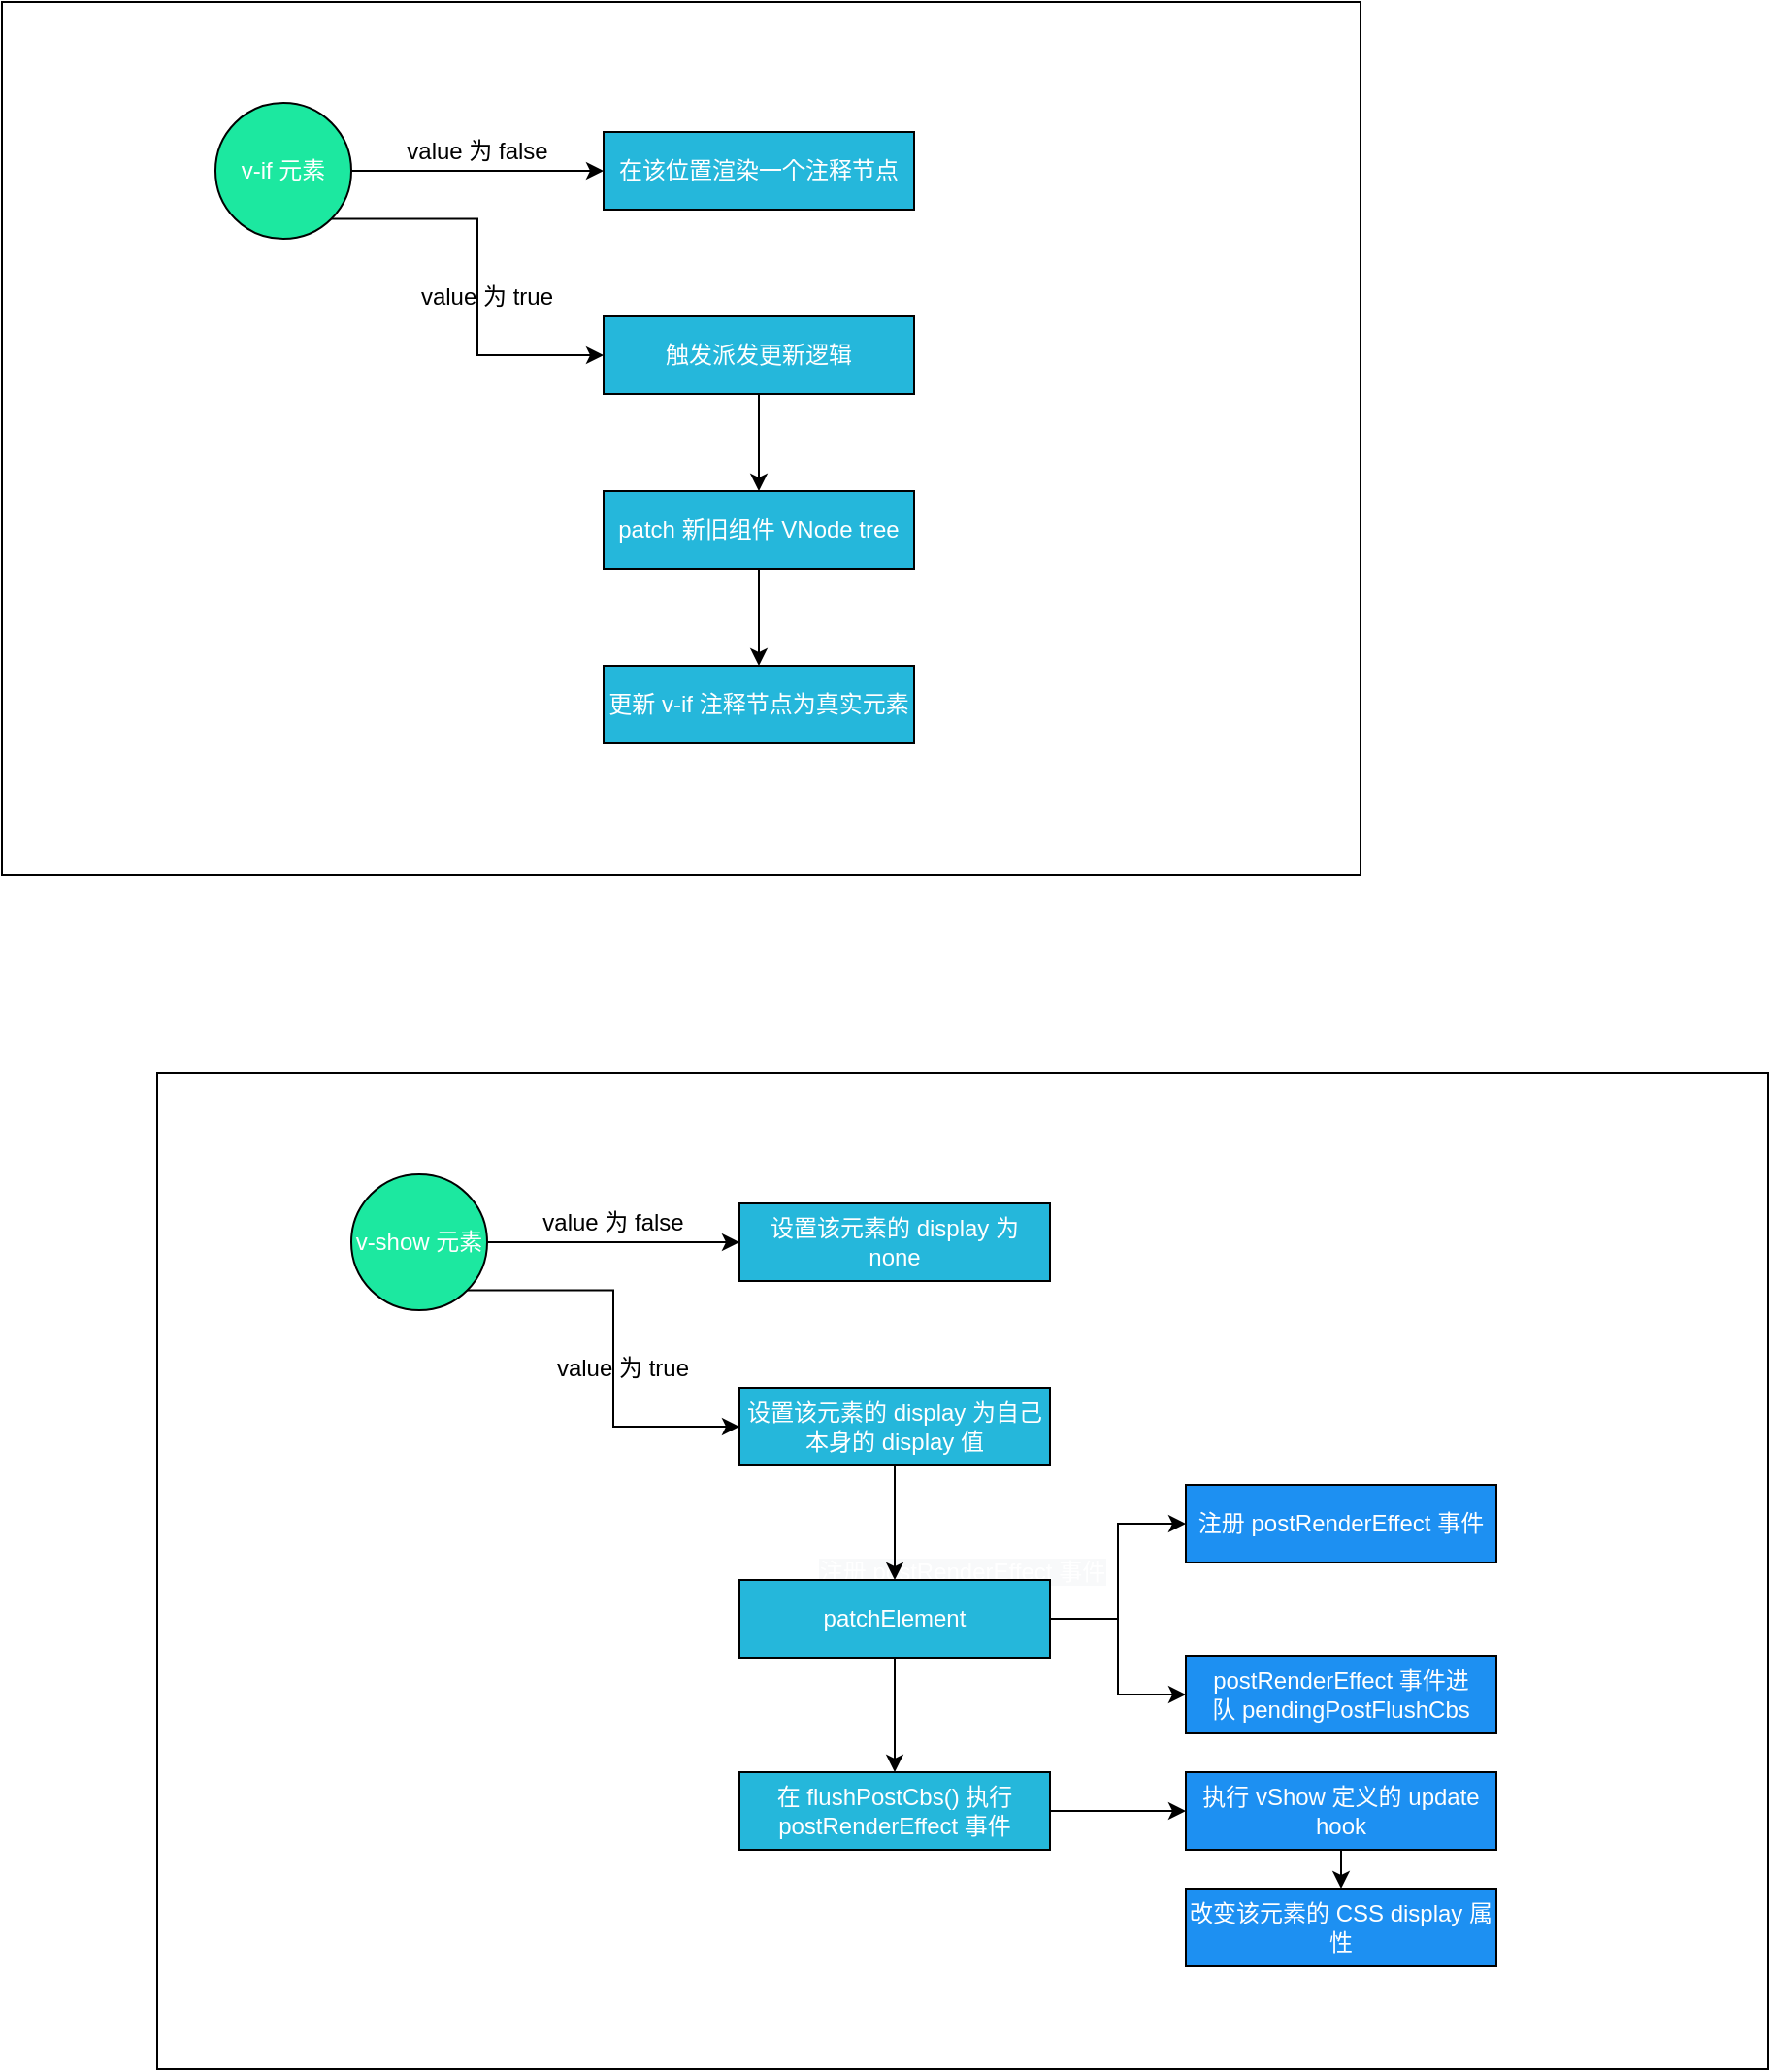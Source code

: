 <mxfile version="14.1.9" type="github">
  <diagram id="G8IOe3fFn5Yi41fyP5FS" name="Page-1">
    <mxGraphModel dx="946" dy="495" grid="1" gridSize="10" guides="1" tooltips="1" connect="1" arrows="1" fold="1" page="1" pageScale="1" pageWidth="3300" pageHeight="4681" math="0" shadow="0">
      <root>
        <mxCell id="0" />
        <mxCell id="1" parent="0" />
        <mxCell id="hGmQoQcTLZ2Bbh7eDq9u-1" value="" style="rounded=0;whiteSpace=wrap;html=1;" vertex="1" parent="1">
          <mxGeometry x="30" y="168" width="700" height="450" as="geometry" />
        </mxCell>
        <mxCell id="hGmQoQcTLZ2Bbh7eDq9u-11" style="edgeStyle=orthogonalEdgeStyle;rounded=0;orthogonalLoop=1;jettySize=auto;html=1;exitX=1;exitY=1;exitDx=0;exitDy=0;entryX=0;entryY=0.5;entryDx=0;entryDy=0;" edge="1" parent="1" source="hGmQoQcTLZ2Bbh7eDq9u-2" target="hGmQoQcTLZ2Bbh7eDq9u-7">
          <mxGeometry relative="1" as="geometry" />
        </mxCell>
        <mxCell id="hGmQoQcTLZ2Bbh7eDq9u-2" value="&lt;font color=&quot;#ffffff&quot;&gt;v-if 元素&lt;/font&gt;" style="ellipse;whiteSpace=wrap;html=1;aspect=fixed;fillColor=#1CE8A0;" vertex="1" parent="1">
          <mxGeometry x="140" y="220" width="70" height="70" as="geometry" />
        </mxCell>
        <mxCell id="hGmQoQcTLZ2Bbh7eDq9u-3" value="&lt;font color=&quot;#ffffff&quot;&gt;在该位置渲染一个注释节点&lt;/font&gt;" style="rounded=0;whiteSpace=wrap;html=1;fillColor=#25B7DB;" vertex="1" parent="1">
          <mxGeometry x="340" y="235" width="160" height="40" as="geometry" />
        </mxCell>
        <mxCell id="hGmQoQcTLZ2Bbh7eDq9u-4" value="" style="endArrow=classic;html=1;exitX=1;exitY=0.5;exitDx=0;exitDy=0;" edge="1" parent="1" source="hGmQoQcTLZ2Bbh7eDq9u-2" target="hGmQoQcTLZ2Bbh7eDq9u-3">
          <mxGeometry width="50" height="50" relative="1" as="geometry">
            <mxPoint x="250" y="285" as="sourcePoint" />
            <mxPoint x="300" y="235" as="targetPoint" />
          </mxGeometry>
        </mxCell>
        <mxCell id="hGmQoQcTLZ2Bbh7eDq9u-5" value="value 为 false" style="text;html=1;strokeColor=none;fillColor=none;align=center;verticalAlign=middle;whiteSpace=wrap;rounded=0;" vertex="1" parent="1">
          <mxGeometry x="230" y="240" width="90" height="10" as="geometry" />
        </mxCell>
        <mxCell id="hGmQoQcTLZ2Bbh7eDq9u-10" style="edgeStyle=orthogonalEdgeStyle;rounded=0;orthogonalLoop=1;jettySize=auto;html=1;exitX=0.5;exitY=1;exitDx=0;exitDy=0;entryX=0.5;entryY=0;entryDx=0;entryDy=0;" edge="1" parent="1" source="hGmQoQcTLZ2Bbh7eDq9u-7" target="hGmQoQcTLZ2Bbh7eDq9u-9">
          <mxGeometry relative="1" as="geometry" />
        </mxCell>
        <mxCell id="hGmQoQcTLZ2Bbh7eDq9u-7" value="&lt;font color=&quot;#ffffff&quot;&gt;触发派发更新逻辑&lt;/font&gt;" style="rounded=0;whiteSpace=wrap;html=1;fillColor=#25B7DB;" vertex="1" parent="1">
          <mxGeometry x="340" y="330" width="160" height="40" as="geometry" />
        </mxCell>
        <mxCell id="hGmQoQcTLZ2Bbh7eDq9u-8" value="value 为 true" style="text;html=1;strokeColor=none;fillColor=none;align=center;verticalAlign=middle;whiteSpace=wrap;rounded=0;" vertex="1" parent="1">
          <mxGeometry x="240" y="310" width="80" height="20" as="geometry" />
        </mxCell>
        <mxCell id="hGmQoQcTLZ2Bbh7eDq9u-13" style="edgeStyle=orthogonalEdgeStyle;rounded=0;orthogonalLoop=1;jettySize=auto;html=1;exitX=0.5;exitY=1;exitDx=0;exitDy=0;entryX=0.5;entryY=0;entryDx=0;entryDy=0;" edge="1" parent="1" source="hGmQoQcTLZ2Bbh7eDq9u-9" target="hGmQoQcTLZ2Bbh7eDq9u-12">
          <mxGeometry relative="1" as="geometry" />
        </mxCell>
        <mxCell id="hGmQoQcTLZ2Bbh7eDq9u-9" value="&lt;font color=&quot;#ffffff&quot;&gt;patch 新旧组件 VNode tree&lt;/font&gt;" style="rounded=0;whiteSpace=wrap;html=1;fillColor=#25B7DB;" vertex="1" parent="1">
          <mxGeometry x="340" y="420" width="160" height="40" as="geometry" />
        </mxCell>
        <mxCell id="hGmQoQcTLZ2Bbh7eDq9u-12" value="&lt;font color=&quot;#ffffff&quot;&gt;更新 v-if 注释节点为真实元素&lt;/font&gt;" style="rounded=0;whiteSpace=wrap;html=1;fillColor=#25B7DB;" vertex="1" parent="1">
          <mxGeometry x="340" y="510" width="160" height="40" as="geometry" />
        </mxCell>
        <mxCell id="hGmQoQcTLZ2Bbh7eDq9u-15" value="&lt;meta charset=&quot;utf-8&quot;&gt;&lt;span style=&quot;color: rgb(255, 255, 255); font-family: helvetica; font-size: 12px; font-style: normal; font-weight: 400; letter-spacing: normal; text-align: center; text-indent: 0px; text-transform: none; word-spacing: 0px; background-color: rgb(248, 249, 250); display: inline; float: none;&quot;&gt;注册 postRenderEffect 事件&lt;/span&gt;" style="rounded=0;whiteSpace=wrap;html=1;" vertex="1" parent="1">
          <mxGeometry x="110" y="720" width="830" height="513" as="geometry" />
        </mxCell>
        <mxCell id="hGmQoQcTLZ2Bbh7eDq9u-16" style="edgeStyle=orthogonalEdgeStyle;rounded=0;orthogonalLoop=1;jettySize=auto;html=1;exitX=1;exitY=1;exitDx=0;exitDy=0;entryX=0;entryY=0.5;entryDx=0;entryDy=0;" edge="1" parent="1" source="hGmQoQcTLZ2Bbh7eDq9u-17" target="hGmQoQcTLZ2Bbh7eDq9u-22">
          <mxGeometry relative="1" as="geometry" />
        </mxCell>
        <mxCell id="hGmQoQcTLZ2Bbh7eDq9u-17" value="&lt;font color=&quot;#ffffff&quot;&gt;v-show 元素&lt;/font&gt;" style="ellipse;whiteSpace=wrap;html=1;aspect=fixed;fillColor=#1CE8A0;" vertex="1" parent="1">
          <mxGeometry x="210" y="772" width="70" height="70" as="geometry" />
        </mxCell>
        <mxCell id="hGmQoQcTLZ2Bbh7eDq9u-18" value="&lt;font color=&quot;#ffffff&quot;&gt;设置该元素的 display 为 none&lt;/font&gt;" style="rounded=0;whiteSpace=wrap;html=1;fillColor=#25B7DB;" vertex="1" parent="1">
          <mxGeometry x="410" y="787" width="160" height="40" as="geometry" />
        </mxCell>
        <mxCell id="hGmQoQcTLZ2Bbh7eDq9u-19" value="" style="endArrow=classic;html=1;exitX=1;exitY=0.5;exitDx=0;exitDy=0;" edge="1" parent="1" source="hGmQoQcTLZ2Bbh7eDq9u-17" target="hGmQoQcTLZ2Bbh7eDq9u-18">
          <mxGeometry width="50" height="50" relative="1" as="geometry">
            <mxPoint x="320" y="837" as="sourcePoint" />
            <mxPoint x="370" y="787" as="targetPoint" />
          </mxGeometry>
        </mxCell>
        <mxCell id="hGmQoQcTLZ2Bbh7eDq9u-20" value="value 为 false" style="text;html=1;strokeColor=none;fillColor=none;align=center;verticalAlign=middle;whiteSpace=wrap;rounded=0;" vertex="1" parent="1">
          <mxGeometry x="300" y="792" width="90" height="10" as="geometry" />
        </mxCell>
        <mxCell id="hGmQoQcTLZ2Bbh7eDq9u-21" style="edgeStyle=orthogonalEdgeStyle;rounded=0;orthogonalLoop=1;jettySize=auto;html=1;exitX=0.5;exitY=1;exitDx=0;exitDy=0;entryX=0.5;entryY=0;entryDx=0;entryDy=0;" edge="1" parent="1" source="hGmQoQcTLZ2Bbh7eDq9u-22" target="hGmQoQcTLZ2Bbh7eDq9u-25">
          <mxGeometry relative="1" as="geometry" />
        </mxCell>
        <mxCell id="hGmQoQcTLZ2Bbh7eDq9u-22" value="&lt;font color=&quot;#ffffff&quot;&gt;设置该元素的 display 为自己本身的 display 值&lt;/font&gt;" style="rounded=0;whiteSpace=wrap;html=1;fillColor=#25B7DB;" vertex="1" parent="1">
          <mxGeometry x="410" y="882" width="160" height="40" as="geometry" />
        </mxCell>
        <mxCell id="hGmQoQcTLZ2Bbh7eDq9u-23" value="value 为 true" style="text;html=1;strokeColor=none;fillColor=none;align=center;verticalAlign=middle;whiteSpace=wrap;rounded=0;" vertex="1" parent="1">
          <mxGeometry x="310" y="862" width="80" height="20" as="geometry" />
        </mxCell>
        <mxCell id="hGmQoQcTLZ2Bbh7eDq9u-24" style="edgeStyle=orthogonalEdgeStyle;rounded=0;orthogonalLoop=1;jettySize=auto;html=1;exitX=0.5;exitY=1;exitDx=0;exitDy=0;entryX=0.5;entryY=0;entryDx=0;entryDy=0;" edge="1" parent="1" source="hGmQoQcTLZ2Bbh7eDq9u-25" target="hGmQoQcTLZ2Bbh7eDq9u-26">
          <mxGeometry relative="1" as="geometry" />
        </mxCell>
        <mxCell id="hGmQoQcTLZ2Bbh7eDq9u-31" style="edgeStyle=orthogonalEdgeStyle;rounded=0;orthogonalLoop=1;jettySize=auto;html=1;exitX=1;exitY=0.5;exitDx=0;exitDy=0;entryX=0;entryY=0.5;entryDx=0;entryDy=0;" edge="1" parent="1" source="hGmQoQcTLZ2Bbh7eDq9u-25" target="hGmQoQcTLZ2Bbh7eDq9u-28">
          <mxGeometry relative="1" as="geometry" />
        </mxCell>
        <mxCell id="hGmQoQcTLZ2Bbh7eDq9u-32" style="edgeStyle=orthogonalEdgeStyle;rounded=0;orthogonalLoop=1;jettySize=auto;html=1;exitX=1;exitY=0.5;exitDx=0;exitDy=0;entryX=0;entryY=0.5;entryDx=0;entryDy=0;" edge="1" parent="1" source="hGmQoQcTLZ2Bbh7eDq9u-25" target="hGmQoQcTLZ2Bbh7eDq9u-30">
          <mxGeometry relative="1" as="geometry" />
        </mxCell>
        <mxCell id="hGmQoQcTLZ2Bbh7eDq9u-25" value="&lt;font color=&quot;#ffffff&quot;&gt;patchElement&lt;/font&gt;" style="rounded=0;whiteSpace=wrap;html=1;fillColor=#25B7DB;" vertex="1" parent="1">
          <mxGeometry x="410" y="981" width="160" height="40" as="geometry" />
        </mxCell>
        <mxCell id="hGmQoQcTLZ2Bbh7eDq9u-34" style="edgeStyle=orthogonalEdgeStyle;rounded=0;orthogonalLoop=1;jettySize=auto;html=1;exitX=1;exitY=0.5;exitDx=0;exitDy=0;entryX=0;entryY=0.5;entryDx=0;entryDy=0;" edge="1" parent="1" source="hGmQoQcTLZ2Bbh7eDq9u-26" target="hGmQoQcTLZ2Bbh7eDq9u-33">
          <mxGeometry relative="1" as="geometry" />
        </mxCell>
        <mxCell id="hGmQoQcTLZ2Bbh7eDq9u-26" value="&lt;font color=&quot;#ffffff&quot;&gt;在 flushPostCbs() 执行 postRenderEffect 事件&lt;/font&gt;" style="rounded=0;whiteSpace=wrap;html=1;fillColor=#25B7DB;" vertex="1" parent="1">
          <mxGeometry x="410" y="1080" width="160" height="40" as="geometry" />
        </mxCell>
        <mxCell id="hGmQoQcTLZ2Bbh7eDq9u-28" value="&lt;font color=&quot;#ffffff&quot;&gt;注册 postRenderEffect 事件&lt;/font&gt;" style="rounded=0;whiteSpace=wrap;html=1;fillColor=#1D90F2;" vertex="1" parent="1">
          <mxGeometry x="640" y="932" width="160" height="40" as="geometry" />
        </mxCell>
        <mxCell id="hGmQoQcTLZ2Bbh7eDq9u-30" value="&lt;font color=&quot;#ffffff&quot;&gt;postRenderEffect 事件进队&amp;nbsp;pendingPostFlushCbs&lt;/font&gt;" style="rounded=0;whiteSpace=wrap;html=1;fillColor=#1D90F2;" vertex="1" parent="1">
          <mxGeometry x="640" y="1020" width="160" height="40" as="geometry" />
        </mxCell>
        <mxCell id="hGmQoQcTLZ2Bbh7eDq9u-36" style="edgeStyle=orthogonalEdgeStyle;rounded=0;orthogonalLoop=1;jettySize=auto;html=1;exitX=0.5;exitY=1;exitDx=0;exitDy=0;entryX=0.5;entryY=0;entryDx=0;entryDy=0;" edge="1" parent="1" source="hGmQoQcTLZ2Bbh7eDq9u-33" target="hGmQoQcTLZ2Bbh7eDq9u-35">
          <mxGeometry relative="1" as="geometry" />
        </mxCell>
        <mxCell id="hGmQoQcTLZ2Bbh7eDq9u-33" value="&lt;font color=&quot;#ffffff&quot;&gt;执行 vShow 定义的 update hook&lt;/font&gt;" style="rounded=0;whiteSpace=wrap;html=1;fillColor=#1D90F2;" vertex="1" parent="1">
          <mxGeometry x="640" y="1080" width="160" height="40" as="geometry" />
        </mxCell>
        <mxCell id="hGmQoQcTLZ2Bbh7eDq9u-35" value="&lt;font color=&quot;#ffffff&quot;&gt;改变该元素的 CSS display 属性&lt;/font&gt;" style="rounded=0;whiteSpace=wrap;html=1;fillColor=#1D90F2;" vertex="1" parent="1">
          <mxGeometry x="640" y="1140" width="160" height="40" as="geometry" />
        </mxCell>
      </root>
    </mxGraphModel>
  </diagram>
</mxfile>

